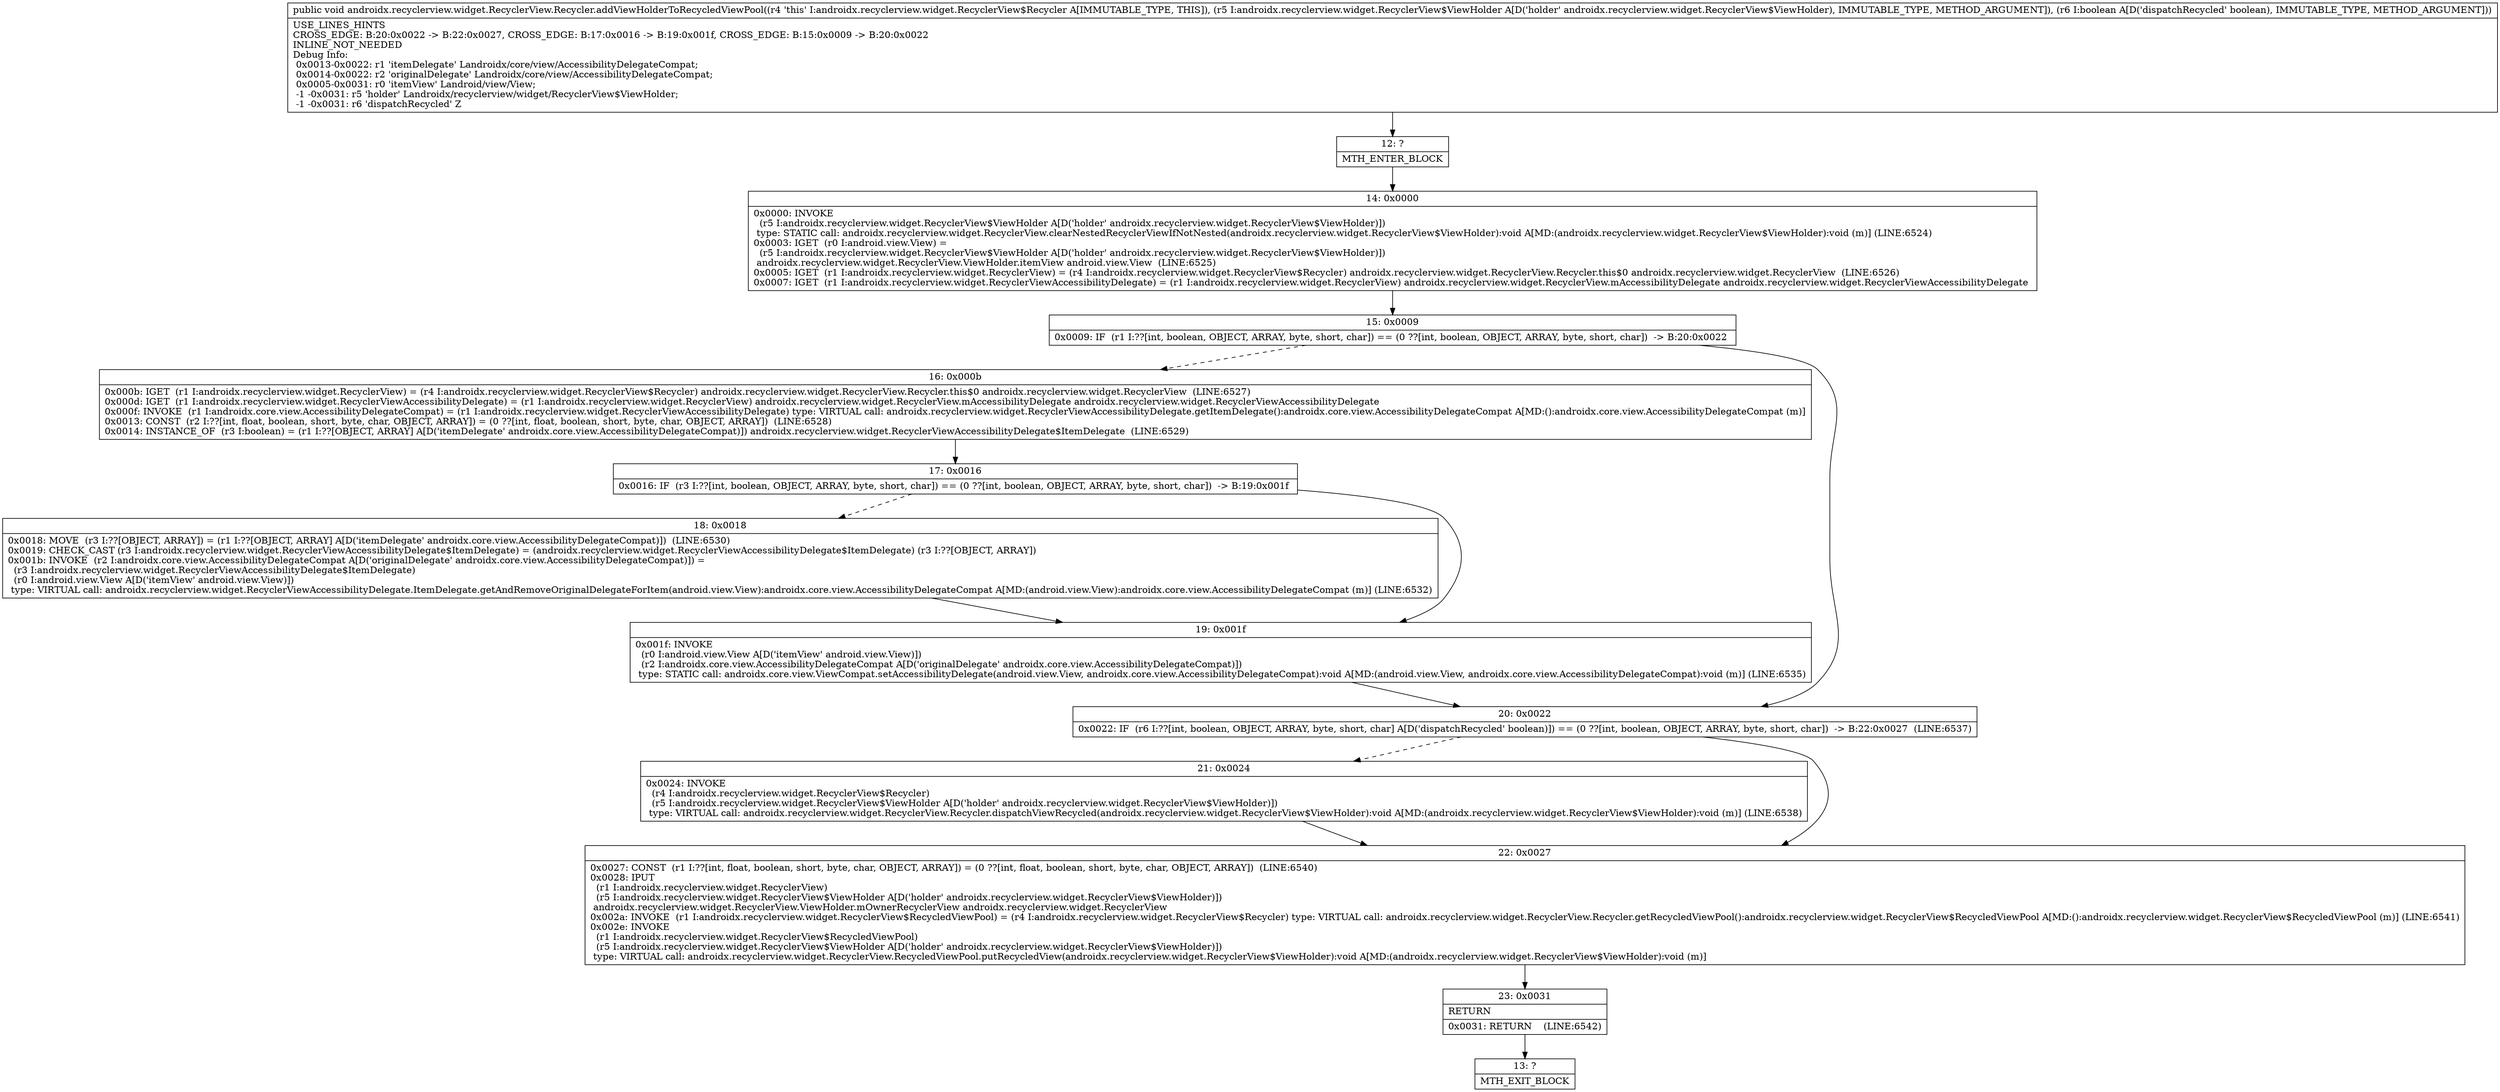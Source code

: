 digraph "CFG forandroidx.recyclerview.widget.RecyclerView.Recycler.addViewHolderToRecycledViewPool(Landroidx\/recyclerview\/widget\/RecyclerView$ViewHolder;Z)V" {
Node_12 [shape=record,label="{12\:\ ?|MTH_ENTER_BLOCK\l}"];
Node_14 [shape=record,label="{14\:\ 0x0000|0x0000: INVOKE  \l  (r5 I:androidx.recyclerview.widget.RecyclerView$ViewHolder A[D('holder' androidx.recyclerview.widget.RecyclerView$ViewHolder)])\l type: STATIC call: androidx.recyclerview.widget.RecyclerView.clearNestedRecyclerViewIfNotNested(androidx.recyclerview.widget.RecyclerView$ViewHolder):void A[MD:(androidx.recyclerview.widget.RecyclerView$ViewHolder):void (m)] (LINE:6524)\l0x0003: IGET  (r0 I:android.view.View) = \l  (r5 I:androidx.recyclerview.widget.RecyclerView$ViewHolder A[D('holder' androidx.recyclerview.widget.RecyclerView$ViewHolder)])\l androidx.recyclerview.widget.RecyclerView.ViewHolder.itemView android.view.View  (LINE:6525)\l0x0005: IGET  (r1 I:androidx.recyclerview.widget.RecyclerView) = (r4 I:androidx.recyclerview.widget.RecyclerView$Recycler) androidx.recyclerview.widget.RecyclerView.Recycler.this$0 androidx.recyclerview.widget.RecyclerView  (LINE:6526)\l0x0007: IGET  (r1 I:androidx.recyclerview.widget.RecyclerViewAccessibilityDelegate) = (r1 I:androidx.recyclerview.widget.RecyclerView) androidx.recyclerview.widget.RecyclerView.mAccessibilityDelegate androidx.recyclerview.widget.RecyclerViewAccessibilityDelegate \l}"];
Node_15 [shape=record,label="{15\:\ 0x0009|0x0009: IF  (r1 I:??[int, boolean, OBJECT, ARRAY, byte, short, char]) == (0 ??[int, boolean, OBJECT, ARRAY, byte, short, char])  \-\> B:20:0x0022 \l}"];
Node_16 [shape=record,label="{16\:\ 0x000b|0x000b: IGET  (r1 I:androidx.recyclerview.widget.RecyclerView) = (r4 I:androidx.recyclerview.widget.RecyclerView$Recycler) androidx.recyclerview.widget.RecyclerView.Recycler.this$0 androidx.recyclerview.widget.RecyclerView  (LINE:6527)\l0x000d: IGET  (r1 I:androidx.recyclerview.widget.RecyclerViewAccessibilityDelegate) = (r1 I:androidx.recyclerview.widget.RecyclerView) androidx.recyclerview.widget.RecyclerView.mAccessibilityDelegate androidx.recyclerview.widget.RecyclerViewAccessibilityDelegate \l0x000f: INVOKE  (r1 I:androidx.core.view.AccessibilityDelegateCompat) = (r1 I:androidx.recyclerview.widget.RecyclerViewAccessibilityDelegate) type: VIRTUAL call: androidx.recyclerview.widget.RecyclerViewAccessibilityDelegate.getItemDelegate():androidx.core.view.AccessibilityDelegateCompat A[MD:():androidx.core.view.AccessibilityDelegateCompat (m)]\l0x0013: CONST  (r2 I:??[int, float, boolean, short, byte, char, OBJECT, ARRAY]) = (0 ??[int, float, boolean, short, byte, char, OBJECT, ARRAY])  (LINE:6528)\l0x0014: INSTANCE_OF  (r3 I:boolean) = (r1 I:??[OBJECT, ARRAY] A[D('itemDelegate' androidx.core.view.AccessibilityDelegateCompat)]) androidx.recyclerview.widget.RecyclerViewAccessibilityDelegate$ItemDelegate  (LINE:6529)\l}"];
Node_17 [shape=record,label="{17\:\ 0x0016|0x0016: IF  (r3 I:??[int, boolean, OBJECT, ARRAY, byte, short, char]) == (0 ??[int, boolean, OBJECT, ARRAY, byte, short, char])  \-\> B:19:0x001f \l}"];
Node_18 [shape=record,label="{18\:\ 0x0018|0x0018: MOVE  (r3 I:??[OBJECT, ARRAY]) = (r1 I:??[OBJECT, ARRAY] A[D('itemDelegate' androidx.core.view.AccessibilityDelegateCompat)])  (LINE:6530)\l0x0019: CHECK_CAST (r3 I:androidx.recyclerview.widget.RecyclerViewAccessibilityDelegate$ItemDelegate) = (androidx.recyclerview.widget.RecyclerViewAccessibilityDelegate$ItemDelegate) (r3 I:??[OBJECT, ARRAY]) \l0x001b: INVOKE  (r2 I:androidx.core.view.AccessibilityDelegateCompat A[D('originalDelegate' androidx.core.view.AccessibilityDelegateCompat)]) = \l  (r3 I:androidx.recyclerview.widget.RecyclerViewAccessibilityDelegate$ItemDelegate)\l  (r0 I:android.view.View A[D('itemView' android.view.View)])\l type: VIRTUAL call: androidx.recyclerview.widget.RecyclerViewAccessibilityDelegate.ItemDelegate.getAndRemoveOriginalDelegateForItem(android.view.View):androidx.core.view.AccessibilityDelegateCompat A[MD:(android.view.View):androidx.core.view.AccessibilityDelegateCompat (m)] (LINE:6532)\l}"];
Node_19 [shape=record,label="{19\:\ 0x001f|0x001f: INVOKE  \l  (r0 I:android.view.View A[D('itemView' android.view.View)])\l  (r2 I:androidx.core.view.AccessibilityDelegateCompat A[D('originalDelegate' androidx.core.view.AccessibilityDelegateCompat)])\l type: STATIC call: androidx.core.view.ViewCompat.setAccessibilityDelegate(android.view.View, androidx.core.view.AccessibilityDelegateCompat):void A[MD:(android.view.View, androidx.core.view.AccessibilityDelegateCompat):void (m)] (LINE:6535)\l}"];
Node_20 [shape=record,label="{20\:\ 0x0022|0x0022: IF  (r6 I:??[int, boolean, OBJECT, ARRAY, byte, short, char] A[D('dispatchRecycled' boolean)]) == (0 ??[int, boolean, OBJECT, ARRAY, byte, short, char])  \-\> B:22:0x0027  (LINE:6537)\l}"];
Node_21 [shape=record,label="{21\:\ 0x0024|0x0024: INVOKE  \l  (r4 I:androidx.recyclerview.widget.RecyclerView$Recycler)\l  (r5 I:androidx.recyclerview.widget.RecyclerView$ViewHolder A[D('holder' androidx.recyclerview.widget.RecyclerView$ViewHolder)])\l type: VIRTUAL call: androidx.recyclerview.widget.RecyclerView.Recycler.dispatchViewRecycled(androidx.recyclerview.widget.RecyclerView$ViewHolder):void A[MD:(androidx.recyclerview.widget.RecyclerView$ViewHolder):void (m)] (LINE:6538)\l}"];
Node_22 [shape=record,label="{22\:\ 0x0027|0x0027: CONST  (r1 I:??[int, float, boolean, short, byte, char, OBJECT, ARRAY]) = (0 ??[int, float, boolean, short, byte, char, OBJECT, ARRAY])  (LINE:6540)\l0x0028: IPUT  \l  (r1 I:androidx.recyclerview.widget.RecyclerView)\l  (r5 I:androidx.recyclerview.widget.RecyclerView$ViewHolder A[D('holder' androidx.recyclerview.widget.RecyclerView$ViewHolder)])\l androidx.recyclerview.widget.RecyclerView.ViewHolder.mOwnerRecyclerView androidx.recyclerview.widget.RecyclerView \l0x002a: INVOKE  (r1 I:androidx.recyclerview.widget.RecyclerView$RecycledViewPool) = (r4 I:androidx.recyclerview.widget.RecyclerView$Recycler) type: VIRTUAL call: androidx.recyclerview.widget.RecyclerView.Recycler.getRecycledViewPool():androidx.recyclerview.widget.RecyclerView$RecycledViewPool A[MD:():androidx.recyclerview.widget.RecyclerView$RecycledViewPool (m)] (LINE:6541)\l0x002e: INVOKE  \l  (r1 I:androidx.recyclerview.widget.RecyclerView$RecycledViewPool)\l  (r5 I:androidx.recyclerview.widget.RecyclerView$ViewHolder A[D('holder' androidx.recyclerview.widget.RecyclerView$ViewHolder)])\l type: VIRTUAL call: androidx.recyclerview.widget.RecyclerView.RecycledViewPool.putRecycledView(androidx.recyclerview.widget.RecyclerView$ViewHolder):void A[MD:(androidx.recyclerview.widget.RecyclerView$ViewHolder):void (m)]\l}"];
Node_23 [shape=record,label="{23\:\ 0x0031|RETURN\l|0x0031: RETURN    (LINE:6542)\l}"];
Node_13 [shape=record,label="{13\:\ ?|MTH_EXIT_BLOCK\l}"];
MethodNode[shape=record,label="{public void androidx.recyclerview.widget.RecyclerView.Recycler.addViewHolderToRecycledViewPool((r4 'this' I:androidx.recyclerview.widget.RecyclerView$Recycler A[IMMUTABLE_TYPE, THIS]), (r5 I:androidx.recyclerview.widget.RecyclerView$ViewHolder A[D('holder' androidx.recyclerview.widget.RecyclerView$ViewHolder), IMMUTABLE_TYPE, METHOD_ARGUMENT]), (r6 I:boolean A[D('dispatchRecycled' boolean), IMMUTABLE_TYPE, METHOD_ARGUMENT]))  | USE_LINES_HINTS\lCROSS_EDGE: B:20:0x0022 \-\> B:22:0x0027, CROSS_EDGE: B:17:0x0016 \-\> B:19:0x001f, CROSS_EDGE: B:15:0x0009 \-\> B:20:0x0022\lINLINE_NOT_NEEDED\lDebug Info:\l  0x0013\-0x0022: r1 'itemDelegate' Landroidx\/core\/view\/AccessibilityDelegateCompat;\l  0x0014\-0x0022: r2 'originalDelegate' Landroidx\/core\/view\/AccessibilityDelegateCompat;\l  0x0005\-0x0031: r0 'itemView' Landroid\/view\/View;\l  \-1 \-0x0031: r5 'holder' Landroidx\/recyclerview\/widget\/RecyclerView$ViewHolder;\l  \-1 \-0x0031: r6 'dispatchRecycled' Z\l}"];
MethodNode -> Node_12;Node_12 -> Node_14;
Node_14 -> Node_15;
Node_15 -> Node_16[style=dashed];
Node_15 -> Node_20;
Node_16 -> Node_17;
Node_17 -> Node_18[style=dashed];
Node_17 -> Node_19;
Node_18 -> Node_19;
Node_19 -> Node_20;
Node_20 -> Node_21[style=dashed];
Node_20 -> Node_22;
Node_21 -> Node_22;
Node_22 -> Node_23;
Node_23 -> Node_13;
}

